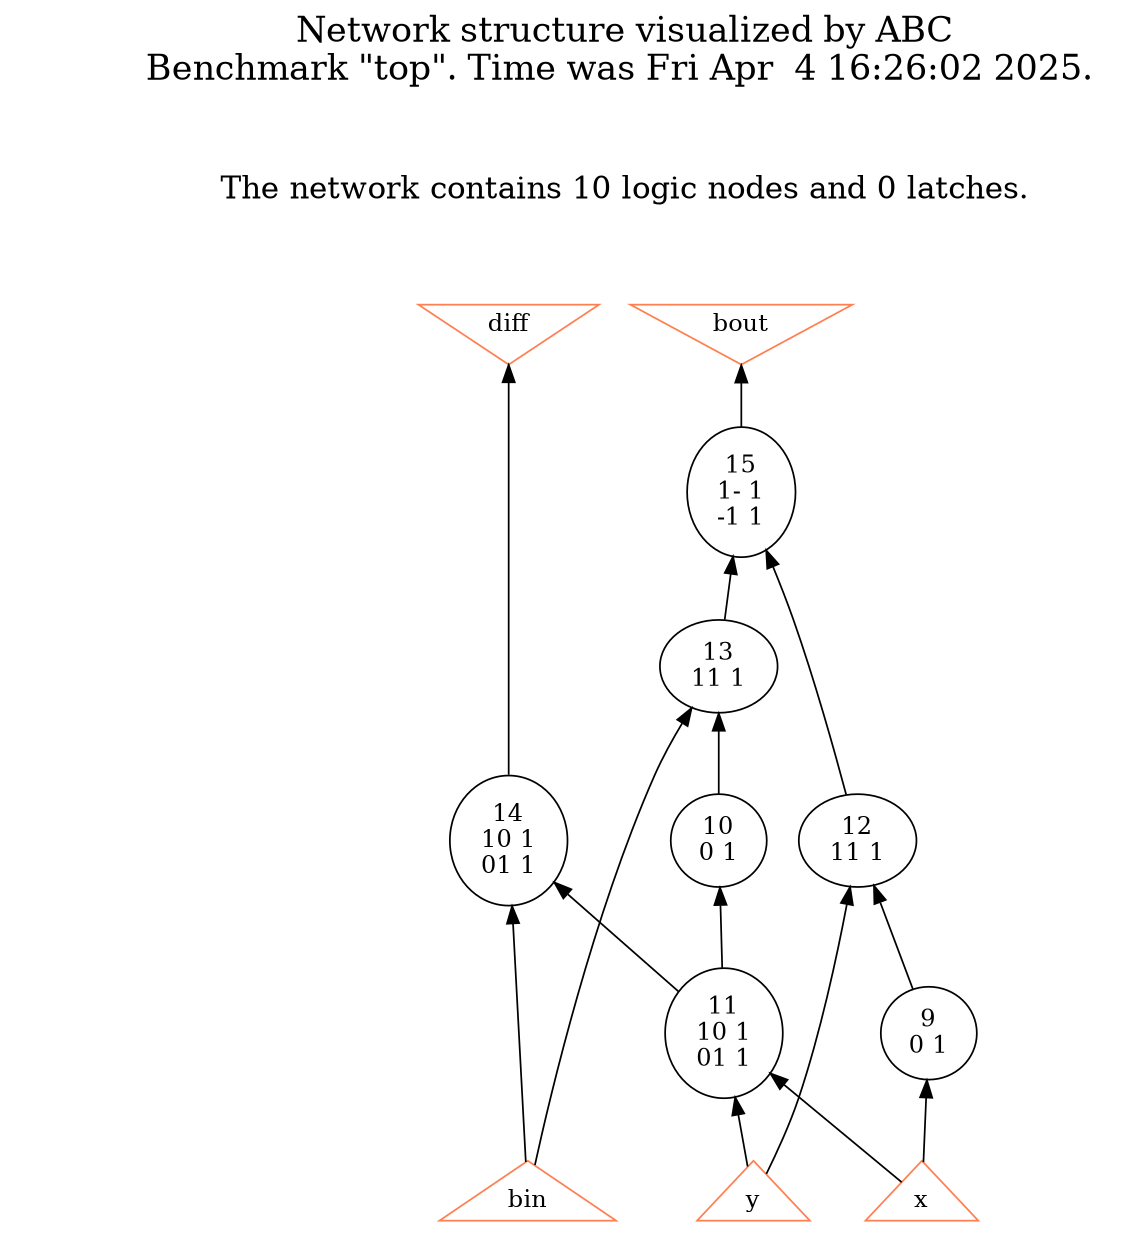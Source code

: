 # Network structure generated by ABC

digraph network {
size = "7.5,10";
center = true;
edge [dir = back];

{
  node [shape = plaintext];
  edge [style = invis];
  LevelTitle1 [label=""];
  LevelTitle2 [label=""];
  Level5 [label = ""];
  Level4 [label = ""];
  Level3 [label = ""];
  Level2 [label = ""];
  Level1 [label = ""];
  Level0 [label = ""];
  LevelTitle1 ->  LevelTitle2 ->  Level5 ->  Level4 ->  Level3 ->  Level2 ->  Level1 ->  Level0;
}

{
  rank = same;
  LevelTitle1;
  title1 [shape=plaintext,
          fontsize=20,
          fontname = "Times-Roman",
          label="Network structure visualized by ABC\nBenchmark \"top\". Time was Fri Apr  4 16:26:02 2025. "
         ];
}

{
  rank = same;
  LevelTitle2;
  title2 [shape=plaintext,
          fontsize=18,
          fontname = "Times-Roman",
          label="The network contains 10 logic nodes and 0 latches.\n"
         ];
}

{
  rank = same;
  Level5;
  Node4 [label = "diff", shape = invtriangle, color = coral, fillcolor = coral];
  Node5 [label = "bout", shape = invtriangle, color = coral, fillcolor = coral];
}

{
  rank = same;
  Level4;
  Node15 [label = "15\n1- 1\n-1 1", shape = ellipse];
}

{
  rank = same;
  Level3;
  Node13 [label = "13\n11 1", shape = ellipse];
}

{
  rank = same;
  Level2;
  Node10 [label = "10\n0 1", shape = ellipse];
  Node12 [label = "12\n11 1", shape = ellipse];
  Node14 [label = "14\n10 1\n01 1", shape = ellipse];
}

{
  rank = same;
  Level1;
  Node9 [label = "9\n0 1", shape = ellipse];
  Node11 [label = "11\n10 1\n01 1", shape = ellipse];
}

{
  rank = same;
  Level0;
  Node1 [label = "x", shape = triangle, color = coral, fillcolor = coral];
  Node2 [label = "y", shape = triangle, color = coral, fillcolor = coral];
  Node3 [label = "bin", shape = triangle, color = coral, fillcolor = coral];
}

title1 -> title2 [style = invis];
title2 -> Node4 [style = invis];
title2 -> Node5 [style = invis];
Node4 -> Node5 [style = invis];
Node4 -> Node14 [style = solid];
Node5 -> Node15 [style = solid];
Node9 -> Node1 [style = solid];
Node10 -> Node11 [style = solid];
Node11 -> Node1 [style = solid];
Node11 -> Node2 [style = solid];
Node12 -> Node9 [style = solid];
Node12 -> Node2 [style = solid];
Node13 -> Node3 [style = solid];
Node13 -> Node10 [style = solid];
Node14 -> Node11 [style = solid];
Node14 -> Node3 [style = solid];
Node15 -> Node13 [style = solid];
Node15 -> Node12 [style = solid];
}

